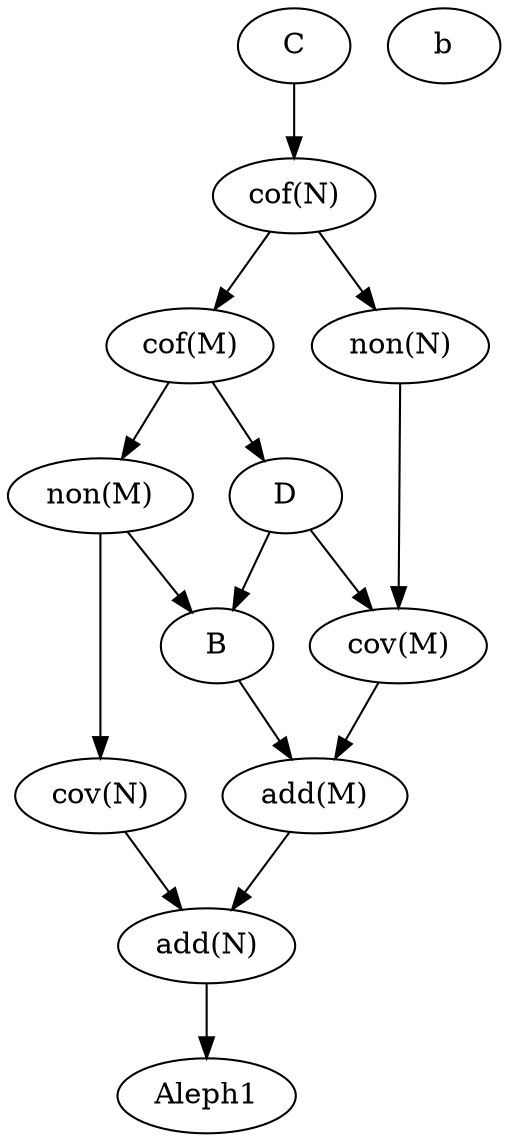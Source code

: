 digraph G {
0 [label="C"];
1 [label="cof(N)"];
2 [label="cof(M)"];
3 [label="non(N)"];
4 [label="non(M)"];
5 [label="D"];
6 [label="cov(N)"];
7 [label="B"];
8 [label="cov(M)"];
9 [label="add(M)"];
10 [label="add(N)"];
11 [label="Aleph1"];
12 [label="b"];
0 -> 1;
1 -> 2;
1 -> 3;
2 -> 4;
2 -> 5;
3 -> 8;
4 -> 6;
4 -> 7;
5 -> 7;
5 -> 8;
6 -> 10;
7 -> 9;
8 -> 9;
9 -> 10;
10 -> 11;
}